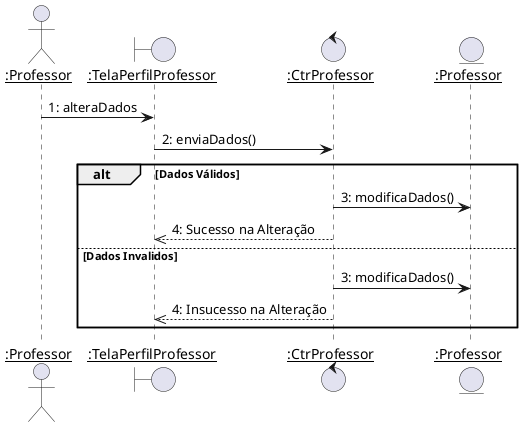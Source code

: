 @startuml alterar_professor
skinparam sequenceParticipant underline

actor ":Professor" as Professor
boundary ":TelaPerfilProfessor" as TelaPerfilProfessor
control ":CtrProfessor" as CtrProfessor
entity ":Professor" as professor




Professor -> TelaPerfilProfessor : 1: alteraDados
TelaPerfilProfessor -> CtrProfessor : 2: enviaDados()

alt Dados Válidos
    CtrProfessor -> professor : 3: modificaDados()
    CtrProfessor -->> TelaPerfilProfessor --: 4: Sucesso na Alteração
else Dados Invalidos
    CtrProfessor -> professor : 3: modificaDados()
    CtrProfessor -->> TelaPerfilProfessor --: 4: Insucesso na Alteração
end

@enduml 